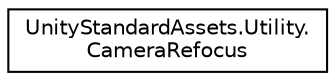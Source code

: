 digraph "Graphical Class Hierarchy"
{
 // LATEX_PDF_SIZE
  edge [fontname="Helvetica",fontsize="10",labelfontname="Helvetica",labelfontsize="10"];
  node [fontname="Helvetica",fontsize="10",shape=record];
  rankdir="LR";
  Node0 [label="UnityStandardAssets.Utility.\lCameraRefocus",height=0.2,width=0.4,color="black", fillcolor="white", style="filled",URL="$class_unity_standard_assets_1_1_utility_1_1_camera_refocus.html",tooltip=" "];
}

